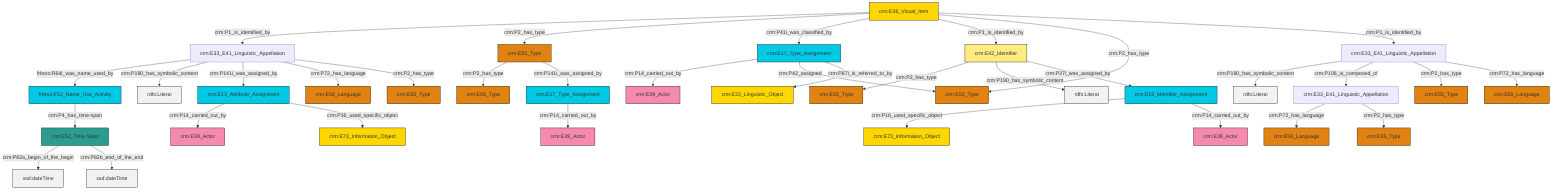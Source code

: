 graph TD
classDef Literal fill:#f2f2f2,stroke:#000000;
classDef CRM_Entity fill:#FFFFFF,stroke:#000000;
classDef Temporal_Entity fill:#00C9E6, stroke:#000000;
classDef Type fill:#E18312, stroke:#000000;
classDef Time-Span fill:#2C9C91, stroke:#000000;
classDef Appellation fill:#FFEB7F, stroke:#000000;
classDef Place fill:#008836, stroke:#000000;
classDef Persistent_Item fill:#B266B2, stroke:#000000;
classDef Conceptual_Object fill:#FFD700, stroke:#000000;
classDef Physical_Thing fill:#D2B48C, stroke:#000000;
classDef Actor fill:#f58aad, stroke:#000000;
classDef PC_Classes fill:#4ce600, stroke:#000000;
classDef Multi fill:#cccccc,stroke:#000000;

0["crm:E36_Visual_Item"]:::Conceptual_Object -->|crm:P1_is_identified_by| 1["crm:E33_E41_Linguistic_Appellation"]:::Default
0["crm:E36_Visual_Item"]:::Conceptual_Object -->|crm:P2_has_type| 2["crm:E55_Type"]:::Type
3["frbroo:F52_Name_Use_Activity"]:::Temporal_Entity -->|crm:P4_has_time-span| 4["crm:E52_Time-Span"]:::Time-Span
1["crm:E33_E41_Linguistic_Appellation"]:::Default -->|frbroo:R64i_was_name_used_by| 3["frbroo:F52_Name_Use_Activity"]:::Temporal_Entity
2["crm:E55_Type"]:::Type -->|crm:P2_has_type| 5["crm:E55_Type"]:::Type
1["crm:E33_E41_Linguistic_Appellation"]:::Default -->|crm:P190_has_symbolic_content| 10[rdfs:Literal]:::Literal
1["crm:E33_E41_Linguistic_Appellation"]:::Default -->|crm:P141i_was_assigned_by| 15["crm:E13_Attribute_Assignment"]:::Temporal_Entity
18["crm:E33_E41_Linguistic_Appellation"]:::Default -->|crm:P190_has_symbolic_content| 19[rdfs:Literal]:::Literal
4["crm:E52_Time-Span"]:::Time-Span -->|crm:P82a_begin_of_the_begin| 20[xsd:dateTime]:::Literal
1["crm:E33_E41_Linguistic_Appellation"]:::Default -->|crm:P72_has_language| 8["crm:E56_Language"]:::Type
18["crm:E33_E41_Linguistic_Appellation"]:::Default -->|crm:P106_is_composed_of| 16["crm:E33_E41_Linguistic_Appellation"]:::Default
2["crm:E55_Type"]:::Type -->|crm:P141i_was_assigned_by| 21["crm:E17_Type_Assignment"]:::Temporal_Entity
16["crm:E33_E41_Linguistic_Appellation"]:::Default -->|crm:P72_has_language| 28["crm:E56_Language"]:::Type
29["crm:E42_Identifier"]:::Appellation -->|crm:P2_has_type| 30["crm:E55_Type"]:::Type
11["crm:E17_Type_Assignment"]:::Temporal_Entity -->|crm:P14_carried_out_by| 33["crm:E39_Actor"]:::Actor
21["crm:E17_Type_Assignment"]:::Temporal_Entity -->|crm:P14_carried_out_by| 34["crm:E39_Actor"]:::Actor
11["crm:E17_Type_Assignment"]:::Temporal_Entity -->|crm:P42_assigned| 39["crm:E55_Type"]:::Type
11["crm:E17_Type_Assignment"]:::Temporal_Entity -->|crm:P67i_is_referred_to_by| 24["crm:E33_Linguistic_Object"]:::Conceptual_Object
13["crm:E15_Identifier_Assignment"]:::Temporal_Entity -->|crm:P16_used_specific_object| 6["crm:E73_Information_Object"]:::Conceptual_Object
15["crm:E13_Attribute_Assignment"]:::Temporal_Entity -->|crm:P14_carried_out_by| 40["crm:E39_Actor"]:::Actor
1["crm:E33_E41_Linguistic_Appellation"]:::Default -->|crm:P2_has_type| 43["crm:E55_Type"]:::Type
13["crm:E15_Identifier_Assignment"]:::Temporal_Entity -->|crm:P14_carried_out_by| 45["crm:E39_Actor"]:::Actor
0["crm:E36_Visual_Item"]:::Conceptual_Object -->|crm:P41i_was_classified_by| 11["crm:E17_Type_Assignment"]:::Temporal_Entity
0["crm:E36_Visual_Item"]:::Conceptual_Object -->|crm:P1_is_identified_by| 29["crm:E42_Identifier"]:::Appellation
0["crm:E36_Visual_Item"]:::Conceptual_Object -->|crm:P2_has_type| 39["crm:E55_Type"]:::Type
0["crm:E36_Visual_Item"]:::Conceptual_Object -->|crm:P1_is_identified_by| 18["crm:E33_E41_Linguistic_Appellation"]:::Default
16["crm:E33_E41_Linguistic_Appellation"]:::Default -->|crm:P2_has_type| 47["crm:E55_Type"]:::Type
4["crm:E52_Time-Span"]:::Time-Span -->|crm:P82b_end_of_the_end| 52[xsd:dateTime]:::Literal
15["crm:E13_Attribute_Assignment"]:::Temporal_Entity -->|crm:P16_used_specific_object| 37["crm:E73_Information_Object"]:::Conceptual_Object
29["crm:E42_Identifier"]:::Appellation -->|crm:P190_has_symbolic_content| 57[rdfs:Literal]:::Literal
29["crm:E42_Identifier"]:::Appellation -->|crm:P37i_was_assigned_by| 13["crm:E15_Identifier_Assignment"]:::Temporal_Entity
18["crm:E33_E41_Linguistic_Appellation"]:::Default -->|crm:P2_has_type| 26["crm:E55_Type"]:::Type
18["crm:E33_E41_Linguistic_Appellation"]:::Default -->|crm:P72_has_language| 62["crm:E56_Language"]:::Type